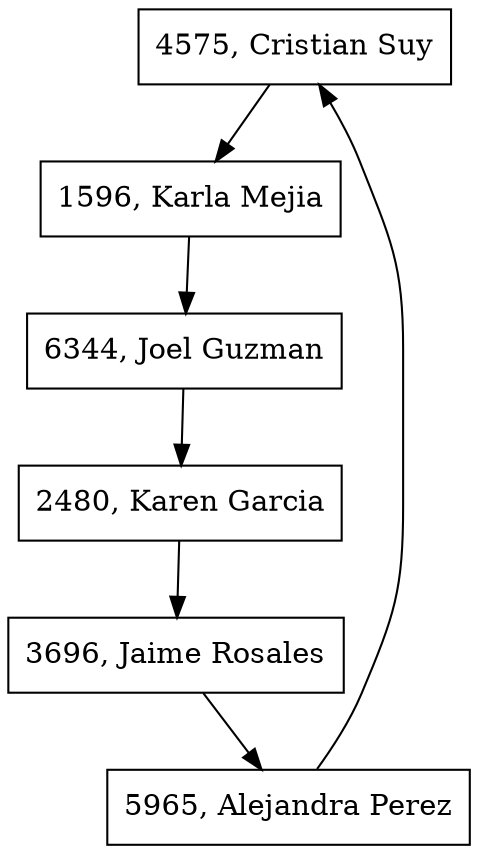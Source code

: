 digraph ListaClientes {
node [shape=record, height = 0.5];
0[label = "4575, Cristian Suy"];
1[label = "1596, Karla Mejia"];
2[label = "6344, Joel Guzman"];
3[label = "2480, Karen Garcia"];
4[label = "3696, Jaime Rosales"];
5[label = "5965, Alejandra Perez"];
0->1;
1->2;
2->3;
3->4;
4->5;
5->0;
}
